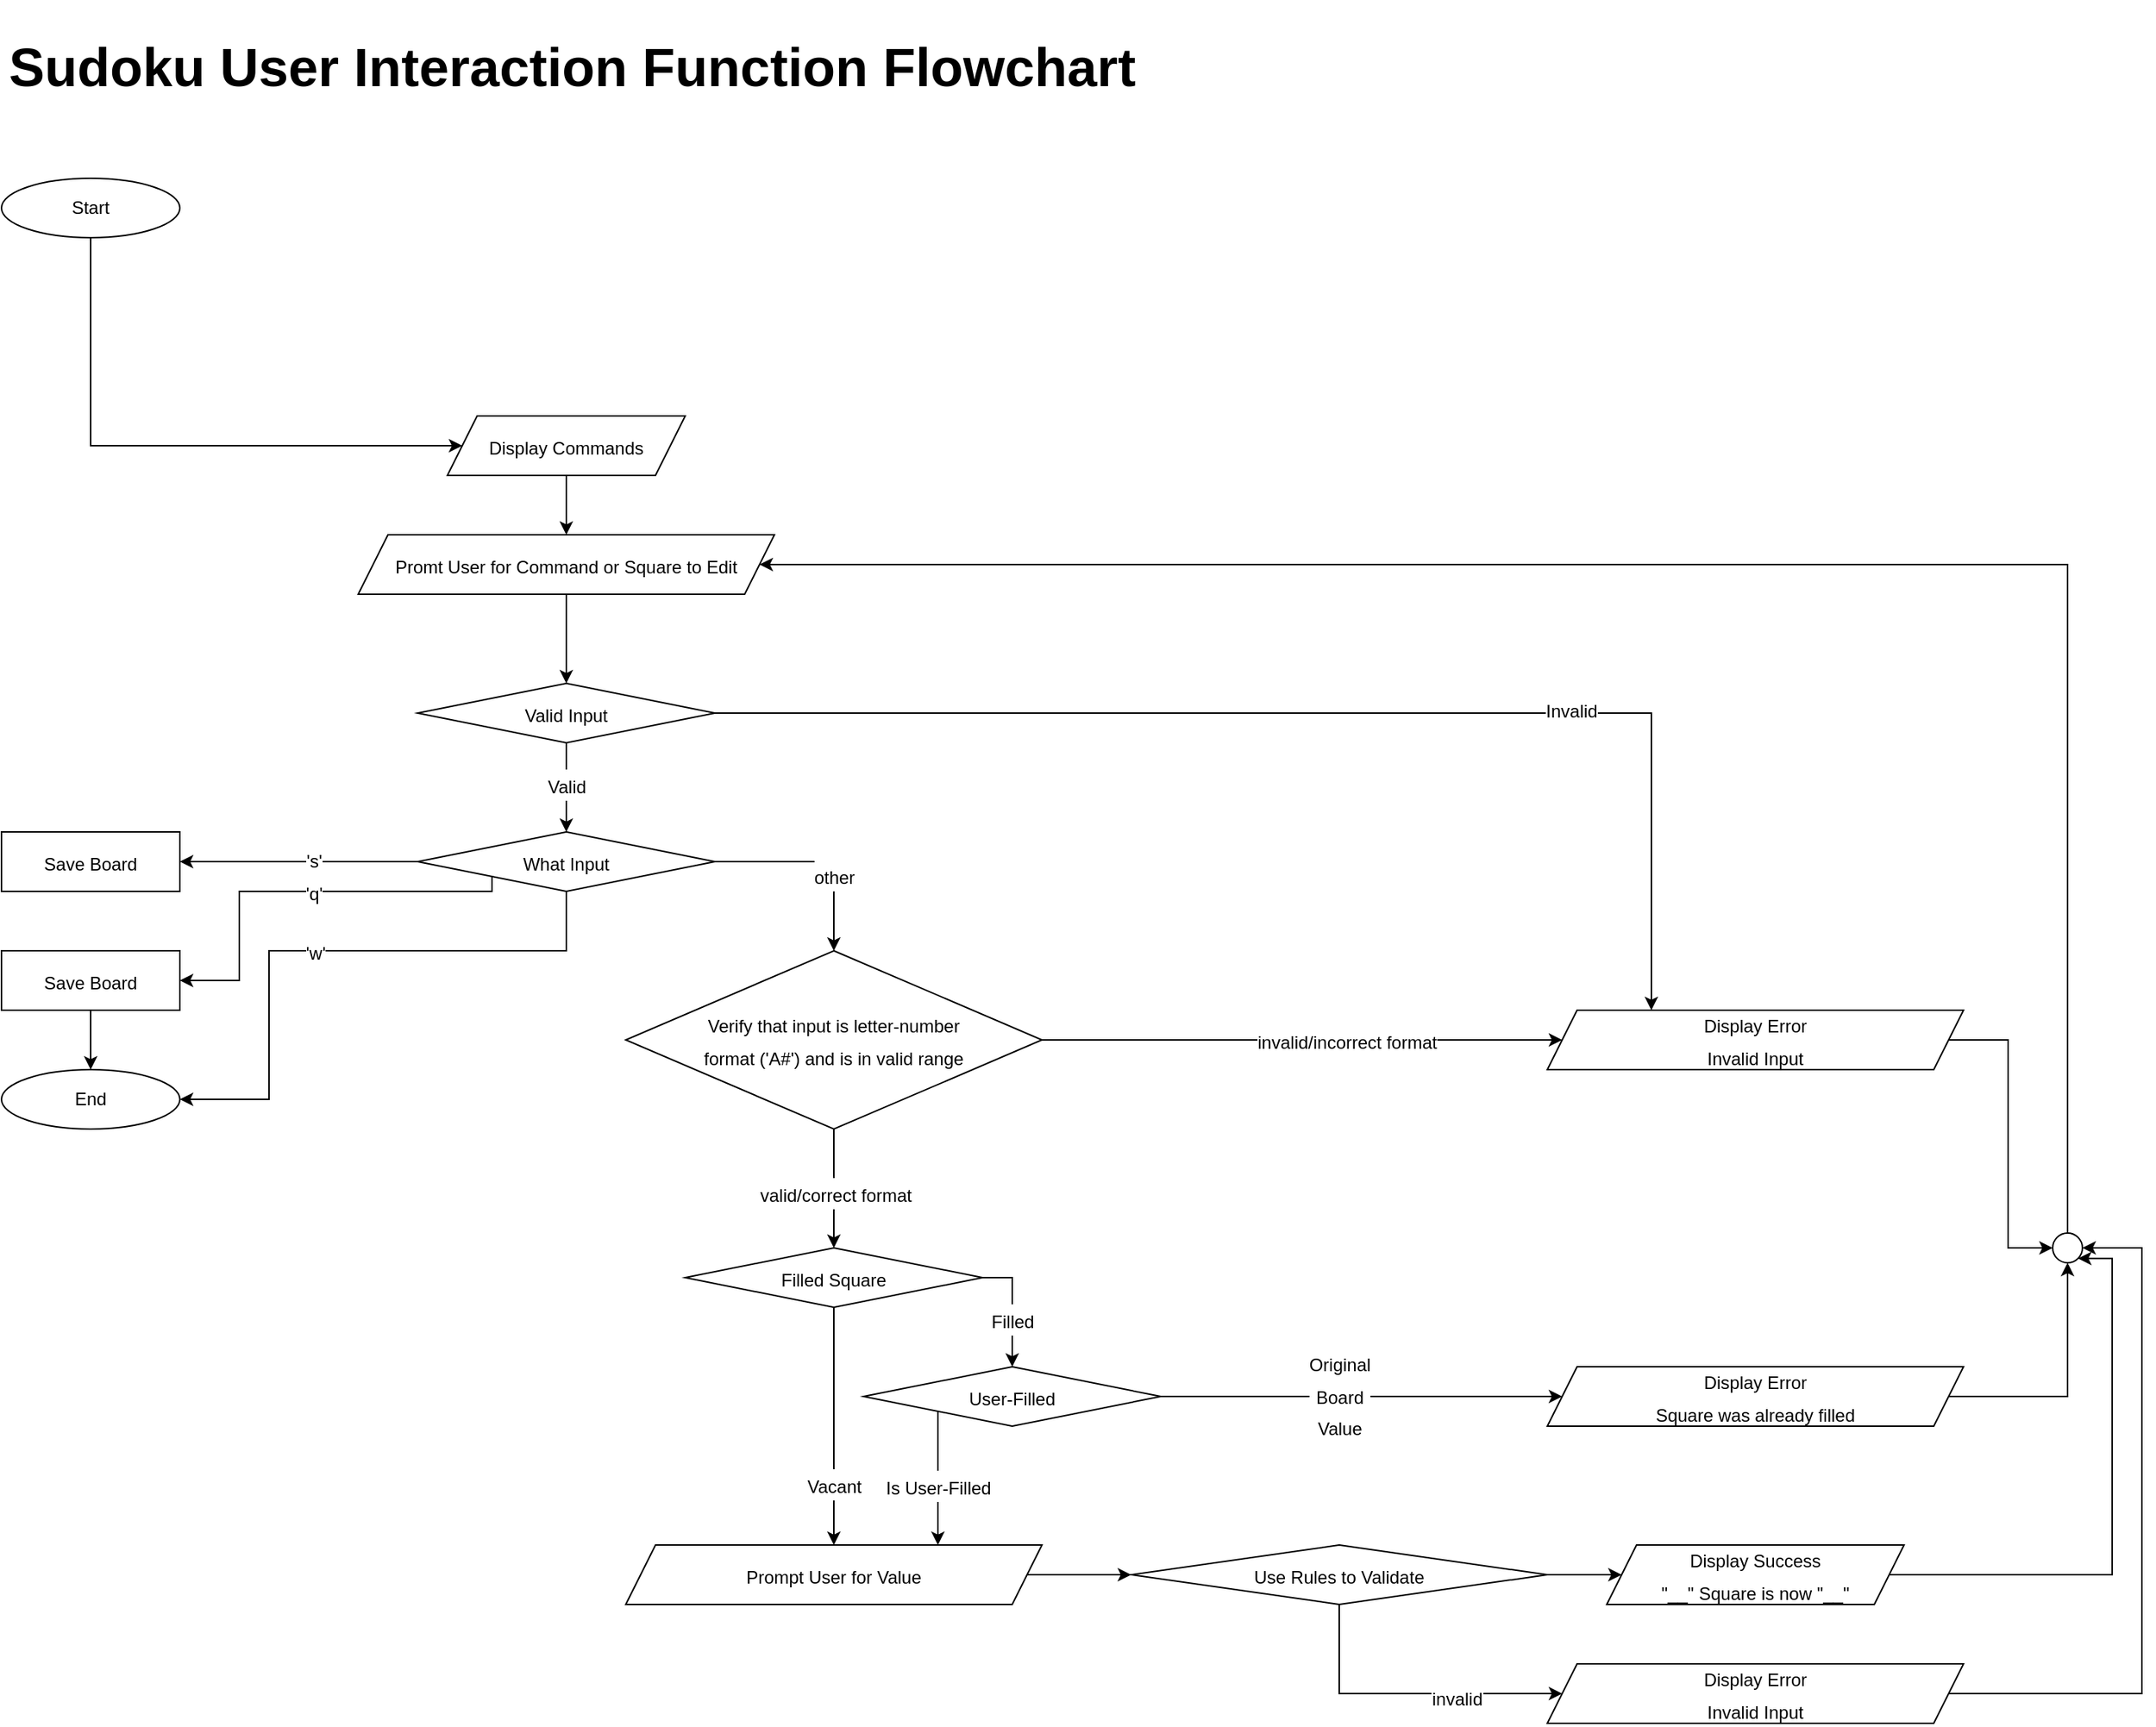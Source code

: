 <mxfile version="14.4.3" type="device" pages="3"><diagram id="C5RBs43oDa-KdzZeNtuy" name="ui function flowchart"><mxGraphModel dx="1144" dy="1212" grid="1" gridSize="10" guides="1" tooltips="1" connect="1" arrows="1" fold="1" page="1" pageScale="1" pageWidth="827" pageHeight="1169" math="0" shadow="0"><root><mxCell id="WIyWlLk6GJQsqaUBKTNV-0"/><mxCell id="WIyWlLk6GJQsqaUBKTNV-1" parent="WIyWlLk6GJQsqaUBKTNV-0"/><mxCell id="0iguLK20S-nBz6UKipYO-88" style="edgeStyle=orthogonalEdgeStyle;rounded=0;orthogonalLoop=1;jettySize=auto;html=1;exitX=0.5;exitY=1;exitDx=0;exitDy=0;entryX=0;entryY=0.5;entryDx=0;entryDy=0;fontSize=18;" parent="WIyWlLk6GJQsqaUBKTNV-1" source="0iguLK20S-nBz6UKipYO-0" target="0iguLK20S-nBz6UKipYO-12" edge="1"><mxGeometry relative="1" as="geometry"><Array as="points"><mxPoint x="100" y="300"/></Array></mxGeometry></mxCell><mxCell id="0iguLK20S-nBz6UKipYO-0" value="Start" style="ellipse;whiteSpace=wrap;html=1;" parent="WIyWlLk6GJQsqaUBKTNV-1" vertex="1"><mxGeometry x="40" y="120" width="120" height="40" as="geometry"/></mxCell><mxCell id="0iguLK20S-nBz6UKipYO-3" value="&lt;h1&gt;Sudoku User Interaction Function Flowchart&lt;/h1&gt;" style="text;html=1;strokeColor=none;fillColor=none;spacing=5;spacingTop=-20;whiteSpace=wrap;overflow=hidden;rounded=0;fontSize=18;align=left;" parent="WIyWlLk6GJQsqaUBKTNV-1" vertex="1"><mxGeometry x="40" y="10" width="780" height="60" as="geometry"/></mxCell><mxCell id="0iguLK20S-nBz6UKipYO-18" style="edgeStyle=orthogonalEdgeStyle;rounded=0;orthogonalLoop=1;jettySize=auto;html=1;exitX=0.5;exitY=1;exitDx=0;exitDy=0;entryX=0.5;entryY=0;entryDx=0;entryDy=0;fontSize=18;" parent="WIyWlLk6GJQsqaUBKTNV-1" source="0iguLK20S-nBz6UKipYO-12" target="0iguLK20S-nBz6UKipYO-17" edge="1"><mxGeometry relative="1" as="geometry"/></mxCell><mxCell id="0iguLK20S-nBz6UKipYO-12" value="&lt;font style=&quot;font-size: 12px&quot;&gt;Display Commands&lt;/font&gt;" style="shape=parallelogram;perimeter=parallelogramPerimeter;whiteSpace=wrap;html=1;fixedSize=1;fontSize=18;align=center;" parent="WIyWlLk6GJQsqaUBKTNV-1" vertex="1"><mxGeometry x="340" y="280" width="160" height="40" as="geometry"/></mxCell><mxCell id="0iguLK20S-nBz6UKipYO-14" value="&lt;span style=&quot;font-size: 12px&quot;&gt;Save Board&lt;/span&gt;" style="rounded=0;whiteSpace=wrap;html=1;fontSize=18;align=center;" parent="WIyWlLk6GJQsqaUBKTNV-1" vertex="1"><mxGeometry x="40" y="560" width="120" height="40" as="geometry"/></mxCell><mxCell id="0iguLK20S-nBz6UKipYO-20" style="edgeStyle=orthogonalEdgeStyle;rounded=0;orthogonalLoop=1;jettySize=auto;html=1;exitX=0.5;exitY=1;exitDx=0;exitDy=0;entryX=0.5;entryY=0;entryDx=0;entryDy=0;fontSize=18;" parent="WIyWlLk6GJQsqaUBKTNV-1" source="0iguLK20S-nBz6UKipYO-17" target="0iguLK20S-nBz6UKipYO-19" edge="1"><mxGeometry relative="1" as="geometry"/></mxCell><mxCell id="0iguLK20S-nBz6UKipYO-17" value="&lt;font style=&quot;font-size: 12px&quot;&gt;Promt User for Command or Square to Edit&lt;/font&gt;" style="shape=parallelogram;perimeter=parallelogramPerimeter;whiteSpace=wrap;html=1;fixedSize=1;fontSize=18;align=center;" parent="WIyWlLk6GJQsqaUBKTNV-1" vertex="1"><mxGeometry x="280" y="360" width="280" height="40" as="geometry"/></mxCell><mxCell id="0iguLK20S-nBz6UKipYO-38" style="edgeStyle=orthogonalEdgeStyle;rounded=0;orthogonalLoop=1;jettySize=auto;html=1;exitX=1;exitY=0.5;exitDx=0;exitDy=0;entryX=0.25;entryY=0;entryDx=0;entryDy=0;fontSize=18;" parent="WIyWlLk6GJQsqaUBKTNV-1" source="0iguLK20S-nBz6UKipYO-19" target="0iguLK20S-nBz6UKipYO-37" edge="1"><mxGeometry relative="1" as="geometry"><Array as="points"><mxPoint x="1150" y="480"/></Array></mxGeometry></mxCell><mxCell id="0iguLK20S-nBz6UKipYO-43" value="&lt;font style=&quot;font-size: 12px&quot;&gt;Invalid&lt;/font&gt;" style="edgeLabel;html=1;align=center;verticalAlign=middle;resizable=0;points=[];fontSize=18;" parent="0iguLK20S-nBz6UKipYO-38" vertex="1" connectable="0"><mxGeometry x="0.387" y="3" relative="1" as="geometry"><mxPoint as="offset"/></mxGeometry></mxCell><mxCell id="0iguLK20S-nBz6UKipYO-62" style="edgeStyle=orthogonalEdgeStyle;rounded=0;orthogonalLoop=1;jettySize=auto;html=1;exitX=0.5;exitY=1;exitDx=0;exitDy=0;entryX=0.5;entryY=0;entryDx=0;entryDy=0;fontSize=18;" parent="WIyWlLk6GJQsqaUBKTNV-1" source="0iguLK20S-nBz6UKipYO-19" target="0iguLK20S-nBz6UKipYO-61" edge="1"><mxGeometry relative="1" as="geometry"/></mxCell><mxCell id="0iguLK20S-nBz6UKipYO-63" value="&lt;font style=&quot;font-size: 12px&quot;&gt;Valid&lt;/font&gt;" style="edgeLabel;html=1;align=center;verticalAlign=middle;resizable=0;points=[];fontSize=18;" parent="0iguLK20S-nBz6UKipYO-62" vertex="1" connectable="0"><mxGeometry x="-0.063" relative="1" as="geometry"><mxPoint as="offset"/></mxGeometry></mxCell><mxCell id="0iguLK20S-nBz6UKipYO-19" value="&lt;font style=&quot;font-size: 12px&quot;&gt;Valid Input&lt;/font&gt;" style="rhombus;whiteSpace=wrap;html=1;fontSize=18;align=center;" parent="WIyWlLk6GJQsqaUBKTNV-1" vertex="1"><mxGeometry x="320" y="460" width="200" height="40" as="geometry"/></mxCell><mxCell id="0iguLK20S-nBz6UKipYO-26" style="edgeStyle=orthogonalEdgeStyle;rounded=0;orthogonalLoop=1;jettySize=auto;html=1;exitX=1;exitY=0.5;exitDx=0;exitDy=0;entryX=0.5;entryY=0;entryDx=0;entryDy=0;fontSize=18;" parent="WIyWlLk6GJQsqaUBKTNV-1" source="0iguLK20S-nBz6UKipYO-22" target="0iguLK20S-nBz6UKipYO-24" edge="1"><mxGeometry relative="1" as="geometry"/></mxCell><mxCell id="0iguLK20S-nBz6UKipYO-33" value="&lt;font style=&quot;font-size: 12px&quot;&gt;Filled&lt;/font&gt;" style="edgeLabel;html=1;align=center;verticalAlign=middle;resizable=0;points=[];fontSize=18;" parent="0iguLK20S-nBz6UKipYO-26" vertex="1" connectable="0"><mxGeometry x="0.2" relative="1" as="geometry"><mxPoint as="offset"/></mxGeometry></mxCell><mxCell id="0iguLK20S-nBz6UKipYO-28" style="edgeStyle=orthogonalEdgeStyle;rounded=0;orthogonalLoop=1;jettySize=auto;html=1;exitX=0.5;exitY=1;exitDx=0;exitDy=0;entryX=0.5;entryY=0;entryDx=0;entryDy=0;fontSize=18;" parent="WIyWlLk6GJQsqaUBKTNV-1" source="0iguLK20S-nBz6UKipYO-22" target="0iguLK20S-nBz6UKipYO-27" edge="1"><mxGeometry relative="1" as="geometry"/></mxCell><mxCell id="0iguLK20S-nBz6UKipYO-30" value="&lt;font style=&quot;font-size: 12px&quot;&gt;Vacant&lt;/font&gt;" style="edgeLabel;html=1;align=center;verticalAlign=middle;resizable=0;points=[];fontSize=18;" parent="0iguLK20S-nBz6UKipYO-28" vertex="1" connectable="0"><mxGeometry x="0.533" y="1" relative="1" as="geometry"><mxPoint x="-1" y="-3.33" as="offset"/></mxGeometry></mxCell><mxCell id="0iguLK20S-nBz6UKipYO-22" value="&lt;font style=&quot;font-size: 12px&quot;&gt;Filled Square&lt;br&gt;&lt;/font&gt;" style="rhombus;whiteSpace=wrap;html=1;fontSize=18;align=center;" parent="WIyWlLk6GJQsqaUBKTNV-1" vertex="1"><mxGeometry x="500" y="840" width="200" height="40" as="geometry"/></mxCell><mxCell id="0iguLK20S-nBz6UKipYO-31" style="edgeStyle=orthogonalEdgeStyle;rounded=0;orthogonalLoop=1;jettySize=auto;html=1;exitX=0;exitY=1;exitDx=0;exitDy=0;entryX=0.75;entryY=0;entryDx=0;entryDy=0;fontSize=18;" parent="WIyWlLk6GJQsqaUBKTNV-1" source="0iguLK20S-nBz6UKipYO-24" target="0iguLK20S-nBz6UKipYO-27" edge="1"><mxGeometry relative="1" as="geometry"/></mxCell><mxCell id="0iguLK20S-nBz6UKipYO-32" value="&lt;font style=&quot;font-size: 12px&quot;&gt;Is User-Filled&lt;/font&gt;" style="edgeLabel;html=1;align=center;verticalAlign=middle;resizable=0;points=[];fontSize=18;" parent="0iguLK20S-nBz6UKipYO-31" vertex="1" connectable="0"><mxGeometry x="0.08" relative="1" as="geometry"><mxPoint y="1.43" as="offset"/></mxGeometry></mxCell><mxCell id="0iguLK20S-nBz6UKipYO-35" style="edgeStyle=orthogonalEdgeStyle;rounded=0;orthogonalLoop=1;jettySize=auto;html=1;exitX=1;exitY=0.5;exitDx=0;exitDy=0;entryX=0;entryY=0.5;entryDx=0;entryDy=0;fontSize=18;" parent="WIyWlLk6GJQsqaUBKTNV-1" source="0iguLK20S-nBz6UKipYO-24" target="0iguLK20S-nBz6UKipYO-34" edge="1"><mxGeometry relative="1" as="geometry"/></mxCell><mxCell id="0iguLK20S-nBz6UKipYO-36" value="&lt;font style=&quot;font-size: 12px&quot;&gt;Original&lt;br&gt;Board&lt;br&gt;Value&lt;/font&gt;" style="edgeLabel;html=1;align=center;verticalAlign=middle;resizable=0;points=[];fontSize=18;" parent="0iguLK20S-nBz6UKipYO-35" vertex="1" connectable="0"><mxGeometry x="-0.111" y="1" relative="1" as="geometry"><mxPoint as="offset"/></mxGeometry></mxCell><mxCell id="0iguLK20S-nBz6UKipYO-24" value="&lt;font style=&quot;font-size: 12px&quot;&gt;User-Filled&lt;br&gt;&lt;/font&gt;" style="rhombus;whiteSpace=wrap;html=1;fontSize=18;align=center;" parent="WIyWlLk6GJQsqaUBKTNV-1" vertex="1"><mxGeometry x="620" y="920" width="200" height="40" as="geometry"/></mxCell><mxCell id="0iguLK20S-nBz6UKipYO-47" style="edgeStyle=orthogonalEdgeStyle;rounded=0;orthogonalLoop=1;jettySize=auto;html=1;exitX=1;exitY=0.5;exitDx=0;exitDy=0;entryX=0;entryY=0.5;entryDx=0;entryDy=0;fontSize=18;" parent="WIyWlLk6GJQsqaUBKTNV-1" source="0iguLK20S-nBz6UKipYO-27" target="0iguLK20S-nBz6UKipYO-45" edge="1"><mxGeometry relative="1" as="geometry"/></mxCell><mxCell id="0iguLK20S-nBz6UKipYO-27" value="&lt;font style=&quot;font-size: 12px&quot;&gt;Prompt User for Value&lt;/font&gt;" style="shape=parallelogram;perimeter=parallelogramPerimeter;whiteSpace=wrap;html=1;fixedSize=1;fontSize=18;align=center;" parent="WIyWlLk6GJQsqaUBKTNV-1" vertex="1"><mxGeometry x="460" y="1040" width="280" height="40" as="geometry"/></mxCell><mxCell id="0iguLK20S-nBz6UKipYO-42" style="edgeStyle=orthogonalEdgeStyle;rounded=0;orthogonalLoop=1;jettySize=auto;html=1;exitX=1;exitY=0.5;exitDx=0;exitDy=0;entryX=0.5;entryY=1;entryDx=0;entryDy=0;fontSize=18;" parent="WIyWlLk6GJQsqaUBKTNV-1" source="0iguLK20S-nBz6UKipYO-34" target="0iguLK20S-nBz6UKipYO-39" edge="1"><mxGeometry relative="1" as="geometry"/></mxCell><mxCell id="0iguLK20S-nBz6UKipYO-34" value="&lt;span style=&quot;font-size: 12px&quot;&gt;Display Error&lt;br&gt;Square was already filled&lt;br&gt;&lt;/span&gt;" style="shape=parallelogram;perimeter=parallelogramPerimeter;whiteSpace=wrap;html=1;fixedSize=1;fontSize=18;align=center;" parent="WIyWlLk6GJQsqaUBKTNV-1" vertex="1"><mxGeometry x="1080" y="920" width="280" height="40" as="geometry"/></mxCell><mxCell id="0iguLK20S-nBz6UKipYO-40" style="edgeStyle=orthogonalEdgeStyle;rounded=0;orthogonalLoop=1;jettySize=auto;html=1;exitX=1;exitY=0.5;exitDx=0;exitDy=0;entryX=0;entryY=0.5;entryDx=0;entryDy=0;fontSize=18;" parent="WIyWlLk6GJQsqaUBKTNV-1" source="0iguLK20S-nBz6UKipYO-37" target="0iguLK20S-nBz6UKipYO-39" edge="1"><mxGeometry relative="1" as="geometry"/></mxCell><mxCell id="0iguLK20S-nBz6UKipYO-37" value="&lt;font style=&quot;font-size: 12px&quot;&gt;Display Error&lt;br&gt;Invalid Input&lt;br&gt;&lt;/font&gt;" style="shape=parallelogram;perimeter=parallelogramPerimeter;whiteSpace=wrap;html=1;fixedSize=1;fontSize=18;align=center;" parent="WIyWlLk6GJQsqaUBKTNV-1" vertex="1"><mxGeometry x="1080" y="680" width="280" height="40" as="geometry"/></mxCell><mxCell id="0iguLK20S-nBz6UKipYO-56" style="edgeStyle=orthogonalEdgeStyle;rounded=0;orthogonalLoop=1;jettySize=auto;html=1;exitX=0.5;exitY=0;exitDx=0;exitDy=0;entryX=1;entryY=0.5;entryDx=0;entryDy=0;fontSize=18;" parent="WIyWlLk6GJQsqaUBKTNV-1" source="0iguLK20S-nBz6UKipYO-39" target="0iguLK20S-nBz6UKipYO-17" edge="1"><mxGeometry relative="1" as="geometry"><Array as="points"><mxPoint x="1430" y="380"/></Array></mxGeometry></mxCell><mxCell id="0iguLK20S-nBz6UKipYO-39" value="" style="ellipse;whiteSpace=wrap;html=1;aspect=fixed;fontSize=18;align=left;" parent="WIyWlLk6GJQsqaUBKTNV-1" vertex="1"><mxGeometry x="1420" y="830" width="20" height="20" as="geometry"/></mxCell><mxCell id="0iguLK20S-nBz6UKipYO-55" style="edgeStyle=orthogonalEdgeStyle;rounded=0;orthogonalLoop=1;jettySize=auto;html=1;exitX=1;exitY=0.5;exitDx=0;exitDy=0;entryX=1;entryY=0.5;entryDx=0;entryDy=0;fontSize=18;" parent="WIyWlLk6GJQsqaUBKTNV-1" source="0iguLK20S-nBz6UKipYO-44" target="0iguLK20S-nBz6UKipYO-39" edge="1"><mxGeometry relative="1" as="geometry"><Array as="points"><mxPoint x="1480" y="1140"/><mxPoint x="1480" y="840"/></Array></mxGeometry></mxCell><mxCell id="0iguLK20S-nBz6UKipYO-44" value="&lt;font style=&quot;font-size: 12px&quot;&gt;Display Error&lt;br&gt;Invalid Input&lt;br&gt;&lt;/font&gt;" style="shape=parallelogram;perimeter=parallelogramPerimeter;whiteSpace=wrap;html=1;fixedSize=1;fontSize=18;align=center;" parent="WIyWlLk6GJQsqaUBKTNV-1" vertex="1"><mxGeometry x="1080" y="1120" width="280" height="40" as="geometry"/></mxCell><mxCell id="0iguLK20S-nBz6UKipYO-86" style="edgeStyle=orthogonalEdgeStyle;rounded=0;orthogonalLoop=1;jettySize=auto;html=1;exitX=0.5;exitY=1;exitDx=0;exitDy=0;entryX=0;entryY=0.5;entryDx=0;entryDy=0;fontSize=18;" parent="WIyWlLk6GJQsqaUBKTNV-1" source="0iguLK20S-nBz6UKipYO-45" target="0iguLK20S-nBz6UKipYO-44" edge="1"><mxGeometry relative="1" as="geometry"><Array as="points"><mxPoint x="940" y="1140"/></Array></mxGeometry></mxCell><mxCell id="0iguLK20S-nBz6UKipYO-87" value="&lt;font style=&quot;font-size: 12px&quot;&gt;invalid&lt;/font&gt;" style="edgeLabel;html=1;align=center;verticalAlign=middle;resizable=0;points=[];fontSize=18;" parent="0iguLK20S-nBz6UKipYO-86" vertex="1" connectable="0"><mxGeometry x="0.321" y="-2" relative="1" as="geometry"><mxPoint as="offset"/></mxGeometry></mxCell><mxCell id="0OWscNIedJ0CfqONpd1Q-0" style="edgeStyle=orthogonalEdgeStyle;rounded=0;orthogonalLoop=1;jettySize=auto;html=1;exitX=1;exitY=0.5;exitDx=0;exitDy=0;entryX=0;entryY=0.5;entryDx=0;entryDy=0;fontSize=18;" parent="WIyWlLk6GJQsqaUBKTNV-1" source="0iguLK20S-nBz6UKipYO-45" target="0iguLK20S-nBz6UKipYO-57" edge="1"><mxGeometry relative="1" as="geometry"/></mxCell><mxCell id="0iguLK20S-nBz6UKipYO-45" value="&lt;font style=&quot;font-size: 12px&quot;&gt;Use Rules to Validate&lt;br&gt;&lt;/font&gt;" style="rhombus;whiteSpace=wrap;html=1;fontSize=18;align=center;" parent="WIyWlLk6GJQsqaUBKTNV-1" vertex="1"><mxGeometry x="800" y="1040" width="280" height="40" as="geometry"/></mxCell><mxCell id="0iguLK20S-nBz6UKipYO-59" style="edgeStyle=orthogonalEdgeStyle;rounded=0;orthogonalLoop=1;jettySize=auto;html=1;exitX=1;exitY=0.5;exitDx=0;exitDy=0;entryX=1;entryY=1;entryDx=0;entryDy=0;fontSize=18;" parent="WIyWlLk6GJQsqaUBKTNV-1" source="0iguLK20S-nBz6UKipYO-57" target="0iguLK20S-nBz6UKipYO-39" edge="1"><mxGeometry relative="1" as="geometry"><Array as="points"><mxPoint x="1460" y="1060"/><mxPoint x="1460" y="847"/></Array></mxGeometry></mxCell><mxCell id="0iguLK20S-nBz6UKipYO-57" value="&lt;span style=&quot;font-size: 12px&quot;&gt;Display Success&lt;br&gt;&quot;__&quot; Square is now &quot;__&quot;&lt;br&gt;&lt;/span&gt;" style="shape=parallelogram;perimeter=parallelogramPerimeter;whiteSpace=wrap;html=1;fixedSize=1;fontSize=18;align=center;" parent="WIyWlLk6GJQsqaUBKTNV-1" vertex="1"><mxGeometry x="1120" y="1040" width="200" height="40" as="geometry"/></mxCell><mxCell id="0iguLK20S-nBz6UKipYO-64" style="edgeStyle=orthogonalEdgeStyle;rounded=0;orthogonalLoop=1;jettySize=auto;html=1;exitX=0;exitY=0.5;exitDx=0;exitDy=0;entryX=1;entryY=0.5;entryDx=0;entryDy=0;fontSize=18;" parent="WIyWlLk6GJQsqaUBKTNV-1" source="0iguLK20S-nBz6UKipYO-61" target="0iguLK20S-nBz6UKipYO-14" edge="1"><mxGeometry relative="1" as="geometry"/></mxCell><mxCell id="0iguLK20S-nBz6UKipYO-65" value="&lt;font style=&quot;font-size: 12px&quot;&gt;'s'&lt;/font&gt;" style="edgeLabel;html=1;align=center;verticalAlign=middle;resizable=0;points=[];fontSize=18;" parent="0iguLK20S-nBz6UKipYO-64" vertex="1" connectable="0"><mxGeometry x="-0.125" y="-2" relative="1" as="geometry"><mxPoint as="offset"/></mxGeometry></mxCell><mxCell id="0iguLK20S-nBz6UKipYO-68" style="edgeStyle=orthogonalEdgeStyle;rounded=0;orthogonalLoop=1;jettySize=auto;html=1;exitX=0;exitY=1;exitDx=0;exitDy=0;entryX=1;entryY=0.5;entryDx=0;entryDy=0;fontSize=18;" parent="WIyWlLk6GJQsqaUBKTNV-1" source="0iguLK20S-nBz6UKipYO-61" target="0iguLK20S-nBz6UKipYO-67" edge="1"><mxGeometry relative="1" as="geometry"><Array as="points"><mxPoint x="370" y="600"/><mxPoint x="200" y="600"/><mxPoint x="200" y="660"/></Array></mxGeometry></mxCell><mxCell id="0iguLK20S-nBz6UKipYO-69" value="&lt;font style=&quot;font-size: 12px&quot;&gt;'q'&lt;/font&gt;" style="edgeLabel;html=1;align=center;verticalAlign=middle;resizable=0;points=[];fontSize=18;" parent="0iguLK20S-nBz6UKipYO-68" vertex="1" connectable="0"><mxGeometry x="-0.345" y="-2" relative="1" as="geometry"><mxPoint x="-38.35" y="1.94" as="offset"/></mxGeometry></mxCell><mxCell id="0iguLK20S-nBz6UKipYO-73" style="edgeStyle=orthogonalEdgeStyle;rounded=0;orthogonalLoop=1;jettySize=auto;html=1;exitX=0.5;exitY=1;exitDx=0;exitDy=0;entryX=1;entryY=0.5;entryDx=0;entryDy=0;fontSize=18;" parent="WIyWlLk6GJQsqaUBKTNV-1" source="0iguLK20S-nBz6UKipYO-61" target="0iguLK20S-nBz6UKipYO-71" edge="1"><mxGeometry relative="1" as="geometry"><Array as="points"><mxPoint x="420" y="640"/><mxPoint x="220" y="640"/><mxPoint x="220" y="740"/></Array></mxGeometry></mxCell><mxCell id="0iguLK20S-nBz6UKipYO-74" value="&lt;font style=&quot;font-size: 12px&quot;&gt;'w'&lt;/font&gt;" style="edgeLabel;html=1;align=center;verticalAlign=middle;resizable=0;points=[];fontSize=18;" parent="0iguLK20S-nBz6UKipYO-73" vertex="1" connectable="0"><mxGeometry x="0.046" relative="1" as="geometry"><mxPoint as="offset"/></mxGeometry></mxCell><mxCell id="0iguLK20S-nBz6UKipYO-80" style="edgeStyle=orthogonalEdgeStyle;rounded=0;orthogonalLoop=1;jettySize=auto;html=1;exitX=1;exitY=0.5;exitDx=0;exitDy=0;entryX=0.5;entryY=0;entryDx=0;entryDy=0;fontSize=18;" parent="WIyWlLk6GJQsqaUBKTNV-1" source="0iguLK20S-nBz6UKipYO-61" target="0iguLK20S-nBz6UKipYO-79" edge="1"><mxGeometry relative="1" as="geometry"/></mxCell><mxCell id="0iguLK20S-nBz6UKipYO-81" value="&lt;font style=&quot;font-size: 12px&quot;&gt;other&lt;/font&gt;" style="edgeLabel;html=1;align=center;verticalAlign=middle;resizable=0;points=[];fontSize=18;" parent="0iguLK20S-nBz6UKipYO-80" vertex="1" connectable="0"><mxGeometry x="0.272" relative="1" as="geometry"><mxPoint as="offset"/></mxGeometry></mxCell><mxCell id="0iguLK20S-nBz6UKipYO-61" value="&lt;font style=&quot;font-size: 12px&quot;&gt;What Input&lt;/font&gt;" style="rhombus;whiteSpace=wrap;html=1;fontSize=18;align=center;" parent="WIyWlLk6GJQsqaUBKTNV-1" vertex="1"><mxGeometry x="320" y="560" width="200" height="40" as="geometry"/></mxCell><mxCell id="0iguLK20S-nBz6UKipYO-72" style="edgeStyle=orthogonalEdgeStyle;rounded=0;orthogonalLoop=1;jettySize=auto;html=1;exitX=0.5;exitY=1;exitDx=0;exitDy=0;entryX=0.5;entryY=0;entryDx=0;entryDy=0;fontSize=18;" parent="WIyWlLk6GJQsqaUBKTNV-1" source="0iguLK20S-nBz6UKipYO-67" target="0iguLK20S-nBz6UKipYO-71" edge="1"><mxGeometry relative="1" as="geometry"/></mxCell><mxCell id="0iguLK20S-nBz6UKipYO-67" value="&lt;span style=&quot;font-size: 12px&quot;&gt;Save Board&lt;/span&gt;" style="rounded=0;whiteSpace=wrap;html=1;fontSize=18;align=center;" parent="WIyWlLk6GJQsqaUBKTNV-1" vertex="1"><mxGeometry x="40" y="640" width="120" height="40" as="geometry"/></mxCell><mxCell id="0iguLK20S-nBz6UKipYO-71" value="End" style="ellipse;whiteSpace=wrap;html=1;" parent="WIyWlLk6GJQsqaUBKTNV-1" vertex="1"><mxGeometry x="40" y="720" width="120" height="40" as="geometry"/></mxCell><mxCell id="0iguLK20S-nBz6UKipYO-82" style="edgeStyle=orthogonalEdgeStyle;rounded=0;orthogonalLoop=1;jettySize=auto;html=1;exitX=0.5;exitY=1;exitDx=0;exitDy=0;entryX=0.5;entryY=0;entryDx=0;entryDy=0;fontSize=18;" parent="WIyWlLk6GJQsqaUBKTNV-1" source="0iguLK20S-nBz6UKipYO-79" target="0iguLK20S-nBz6UKipYO-22" edge="1"><mxGeometry relative="1" as="geometry"/></mxCell><mxCell id="0iguLK20S-nBz6UKipYO-83" value="&lt;font style=&quot;font-size: 12px&quot;&gt;valid/correct format&lt;/font&gt;" style="edgeLabel;html=1;align=center;verticalAlign=middle;resizable=0;points=[];fontSize=18;" parent="0iguLK20S-nBz6UKipYO-82" vertex="1" connectable="0"><mxGeometry x="0.066" y="1" relative="1" as="geometry"><mxPoint as="offset"/></mxGeometry></mxCell><mxCell id="0iguLK20S-nBz6UKipYO-84" style="edgeStyle=orthogonalEdgeStyle;rounded=0;orthogonalLoop=1;jettySize=auto;html=1;exitX=1;exitY=0.5;exitDx=0;exitDy=0;entryX=0;entryY=0.5;entryDx=0;entryDy=0;fontSize=18;" parent="WIyWlLk6GJQsqaUBKTNV-1" source="0iguLK20S-nBz6UKipYO-79" target="0iguLK20S-nBz6UKipYO-37" edge="1"><mxGeometry relative="1" as="geometry"><Array as="points"><mxPoint x="890" y="700"/><mxPoint x="890" y="700"/></Array></mxGeometry></mxCell><mxCell id="0iguLK20S-nBz6UKipYO-85" value="&lt;font style=&quot;font-size: 12px&quot;&gt;invalid/incorrect format&lt;/font&gt;" style="edgeLabel;html=1;align=center;verticalAlign=middle;resizable=0;points=[];fontSize=18;" parent="0iguLK20S-nBz6UKipYO-84" vertex="1" connectable="0"><mxGeometry x="0.168" relative="1" as="geometry"><mxPoint as="offset"/></mxGeometry></mxCell><mxCell id="0iguLK20S-nBz6UKipYO-79" value="&lt;font style=&quot;font-size: 12px&quot;&gt;Verify that input is letter-number &lt;br&gt;format ('A#') and is in valid range&lt;/font&gt;" style="rhombus;whiteSpace=wrap;html=1;fontSize=18;align=center;" parent="WIyWlLk6GJQsqaUBKTNV-1" vertex="1"><mxGeometry x="460" y="640" width="280" height="120" as="geometry"/></mxCell></root></mxGraphModel></diagram><diagram id="F7fAk6GAeZqRUidZcwgO" name="program structure chart"><mxGraphModel dx="817" dy="866" grid="1" gridSize="10" guides="1" tooltips="1" connect="1" arrows="1" fold="1" page="1" pageScale="1" pageWidth="850" pageHeight="1100" math="0" shadow="0"><root><mxCell id="LVsIz1hLJ5YiWbH9fUdg-0"/><mxCell id="LVsIz1hLJ5YiWbH9fUdg-1" parent="LVsIz1hLJ5YiWbH9fUdg-0"/><mxCell id="LVsIz1hLJ5YiWbH9fUdg-2" value="&lt;h1&gt;Sudoku Program Structure Chart&lt;/h1&gt;&lt;div&gt;&lt;font size=&quot;3&quot;&gt;Elijah Harrison&lt;/font&gt;&lt;/div&gt;" style="text;html=1;strokeColor=none;fillColor=none;spacing=5;spacingTop=-20;whiteSpace=wrap;overflow=hidden;rounded=0;fontSize=18;align=left;" parent="LVsIz1hLJ5YiWbH9fUdg-1" vertex="1"><mxGeometry x="10" y="10" width="590" height="100" as="geometry"/></mxCell><mxCell id="LVsIz1hLJ5YiWbH9fUdg-23" style="edgeStyle=orthogonalEdgeStyle;rounded=0;orthogonalLoop=1;jettySize=auto;html=1;exitX=0.5;exitY=1;exitDx=0;exitDy=0;entryX=0.5;entryY=0;entryDx=0;entryDy=0;fontSize=18;" parent="LVsIz1hLJ5YiWbH9fUdg-1" source="LVsIz1hLJ5YiWbH9fUdg-3" target="LVsIz1hLJ5YiWbH9fUdg-6" edge="1"><mxGeometry relative="1" as="geometry"/></mxCell><mxCell id="LVsIz1hLJ5YiWbH9fUdg-25" style="edgeStyle=orthogonalEdgeStyle;rounded=0;orthogonalLoop=1;jettySize=auto;html=1;exitX=0.75;exitY=1;exitDx=0;exitDy=0;entryX=0.5;entryY=0;entryDx=0;entryDy=0;fontSize=18;" parent="LVsIz1hLJ5YiWbH9fUdg-1" source="LVsIz1hLJ5YiWbH9fUdg-3" target="LVsIz1hLJ5YiWbH9fUdg-21" edge="1"><mxGeometry relative="1" as="geometry"><Array as="points"><mxPoint x="250" y="170"/><mxPoint x="360" y="170"/></Array></mxGeometry></mxCell><mxCell id="LVsIz1hLJ5YiWbH9fUdg-26" value="&lt;font style=&quot;font-size: 12px&quot;&gt;filename/board&lt;/font&gt;" style="edgeLabel;html=1;align=center;verticalAlign=middle;resizable=0;points=[];fontSize=18;" parent="LVsIz1hLJ5YiWbH9fUdg-25" vertex="1" connectable="0"><mxGeometry x="0.773" relative="1" as="geometry"><mxPoint y="-18" as="offset"/></mxGeometry></mxCell><mxCell id="LVsIz1hLJ5YiWbH9fUdg-27" style="edgeStyle=orthogonalEdgeStyle;rounded=0;orthogonalLoop=1;jettySize=auto;html=1;exitX=0.25;exitY=1;exitDx=0;exitDy=0;entryX=0.5;entryY=0;entryDx=0;entryDy=0;fontSize=18;" parent="LVsIz1hLJ5YiWbH9fUdg-1" source="LVsIz1hLJ5YiWbH9fUdg-3" target="LVsIz1hLJ5YiWbH9fUdg-4" edge="1"><mxGeometry relative="1" as="geometry"><Array as="points"><mxPoint x="190" y="170"/><mxPoint x="80" y="170"/></Array></mxGeometry></mxCell><mxCell id="LVsIz1hLJ5YiWbH9fUdg-3" value="Main" style="rounded=0;whiteSpace=wrap;html=1;fontSize=18;align=center;" parent="LVsIz1hLJ5YiWbH9fUdg-1" vertex="1"><mxGeometry x="160" y="120" width="120" height="40" as="geometry"/></mxCell><mxCell id="LVsIz1hLJ5YiWbH9fUdg-17" style="edgeStyle=orthogonalEdgeStyle;rounded=0;orthogonalLoop=1;jettySize=auto;html=1;exitX=0.5;exitY=0;exitDx=0;exitDy=0;entryX=0.25;entryY=1;entryDx=0;entryDy=0;fontSize=18;" parent="LVsIz1hLJ5YiWbH9fUdg-1" source="LVsIz1hLJ5YiWbH9fUdg-4" target="LVsIz1hLJ5YiWbH9fUdg-3" edge="1"><mxGeometry relative="1" as="geometry"><Array as="points"><mxPoint x="80" y="170"/><mxPoint x="190" y="170"/></Array></mxGeometry></mxCell><mxCell id="LVsIz1hLJ5YiWbH9fUdg-19" value="&lt;font style=&quot;font-size: 12px&quot;&gt;filename/board&lt;/font&gt;" style="edgeLabel;html=1;align=center;verticalAlign=middle;resizable=0;points=[];fontSize=18;" parent="LVsIz1hLJ5YiWbH9fUdg-17" vertex="1" connectable="0"><mxGeometry x="-0.813" y="-1" relative="1" as="geometry"><mxPoint x="-1" y="-22" as="offset"/></mxGeometry></mxCell><mxCell id="LVsIz1hLJ5YiWbH9fUdg-4" value="Load Board" style="rounded=0;whiteSpace=wrap;html=1;fontSize=18;align=center;" parent="LVsIz1hLJ5YiWbH9fUdg-1" vertex="1"><mxGeometry x="20" y="240" width="120" height="40" as="geometry"/></mxCell><mxCell id="LVsIz1hLJ5YiWbH9fUdg-22" style="edgeStyle=orthogonalEdgeStyle;rounded=0;orthogonalLoop=1;jettySize=auto;html=1;exitX=0.5;exitY=0;exitDx=0;exitDy=0;entryX=0.5;entryY=1;entryDx=0;entryDy=0;fontSize=18;" parent="LVsIz1hLJ5YiWbH9fUdg-1" source="LVsIz1hLJ5YiWbH9fUdg-6" target="LVsIz1hLJ5YiWbH9fUdg-3" edge="1"><mxGeometry relative="1" as="geometry"/></mxCell><mxCell id="LVsIz1hLJ5YiWbH9fUdg-24" value="&lt;font style=&quot;font-size: 12px&quot;&gt;boards&lt;/font&gt;" style="edgeLabel;html=1;align=center;verticalAlign=middle;resizable=0;points=[];fontSize=18;" parent="LVsIz1hLJ5YiWbH9fUdg-22" vertex="1" connectable="0"><mxGeometry x="-0.05" relative="1" as="geometry"><mxPoint y="-2" as="offset"/></mxGeometry></mxCell><mxCell id="LVsIz1hLJ5YiWbH9fUdg-28" style="edgeStyle=orthogonalEdgeStyle;rounded=0;orthogonalLoop=1;jettySize=auto;html=1;exitX=0.25;exitY=1;exitDx=0;exitDy=0;entryX=0.5;entryY=0;entryDx=0;entryDy=0;fontSize=18;endArrow=none;endFill=0;" parent="LVsIz1hLJ5YiWbH9fUdg-1" source="LVsIz1hLJ5YiWbH9fUdg-6" target="LVsIz1hLJ5YiWbH9fUdg-8" edge="1"><mxGeometry relative="1" as="geometry"><Array as="points"><mxPoint x="190" y="300"/><mxPoint x="140" y="300"/></Array></mxGeometry></mxCell><mxCell id="LVsIz1hLJ5YiWbH9fUdg-46" style="edgeStyle=orthogonalEdgeStyle;rounded=0;orthogonalLoop=1;jettySize=auto;html=1;exitX=0.75;exitY=1;exitDx=0;exitDy=0;entryX=0.5;entryY=0;entryDx=0;entryDy=0;endArrow=block;endFill=1;fontSize=18;" parent="LVsIz1hLJ5YiWbH9fUdg-1" source="LVsIz1hLJ5YiWbH9fUdg-6" target="LVsIz1hLJ5YiWbH9fUdg-7" edge="1"><mxGeometry relative="1" as="geometry"><Array as="points"><mxPoint x="250" y="300"/><mxPoint x="300" y="300"/></Array></mxGeometry></mxCell><mxCell id="LVsIz1hLJ5YiWbH9fUdg-6" value="User Interaction" style="rounded=0;whiteSpace=wrap;html=1;fontSize=18;align=center;" parent="LVsIz1hLJ5YiWbH9fUdg-1" vertex="1"><mxGeometry x="160" y="240" width="120" height="40" as="geometry"/></mxCell><mxCell id="LVsIz1hLJ5YiWbH9fUdg-31" style="edgeStyle=orthogonalEdgeStyle;rounded=0;orthogonalLoop=1;jettySize=auto;html=1;exitX=0.5;exitY=1;exitDx=0;exitDy=0;entryX=0.5;entryY=0;entryDx=0;entryDy=0;endArrow=block;endFill=1;fontSize=18;" parent="LVsIz1hLJ5YiWbH9fUdg-1" source="LVsIz1hLJ5YiWbH9fUdg-7" target="LVsIz1hLJ5YiWbH9fUdg-11" edge="1"><mxGeometry relative="1" as="geometry"/></mxCell><mxCell id="LVsIz1hLJ5YiWbH9fUdg-35" style="edgeStyle=orthogonalEdgeStyle;rounded=0;orthogonalLoop=1;jettySize=auto;html=1;exitX=0.25;exitY=1;exitDx=0;exitDy=0;entryX=0.5;entryY=0;entryDx=0;entryDy=0;endArrow=block;endFill=1;fontSize=18;" parent="LVsIz1hLJ5YiWbH9fUdg-1" source="LVsIz1hLJ5YiWbH9fUdg-7" target="LVsIz1hLJ5YiWbH9fUdg-10" edge="1"><mxGeometry relative="1" as="geometry"><Array as="points"><mxPoint x="270" y="420"/><mxPoint x="160" y="420"/></Array></mxGeometry></mxCell><mxCell id="LVsIz1hLJ5YiWbH9fUdg-40" style="edgeStyle=orthogonalEdgeStyle;rounded=0;orthogonalLoop=1;jettySize=auto;html=1;exitX=0.75;exitY=1;exitDx=0;exitDy=0;entryX=0.5;entryY=0;entryDx=0;entryDy=0;endArrow=block;endFill=1;fontSize=18;" parent="LVsIz1hLJ5YiWbH9fUdg-1" source="LVsIz1hLJ5YiWbH9fUdg-7" target="LVsIz1hLJ5YiWbH9fUdg-12" edge="1"><mxGeometry relative="1" as="geometry"><Array as="points"><mxPoint x="330" y="420"/><mxPoint x="440" y="420"/></Array></mxGeometry></mxCell><mxCell id="LVsIz1hLJ5YiWbH9fUdg-47" style="edgeStyle=orthogonalEdgeStyle;rounded=0;orthogonalLoop=1;jettySize=auto;html=1;exitX=0.5;exitY=0;exitDx=0;exitDy=0;entryX=0.75;entryY=1;entryDx=0;entryDy=0;endArrow=block;endFill=1;fontSize=18;" parent="LVsIz1hLJ5YiWbH9fUdg-1" source="LVsIz1hLJ5YiWbH9fUdg-7" target="LVsIz1hLJ5YiWbH9fUdg-6" edge="1"><mxGeometry relative="1" as="geometry"><Array as="points"><mxPoint x="300" y="300"/><mxPoint x="250" y="300"/></Array></mxGeometry></mxCell><mxCell id="LVsIz1hLJ5YiWbH9fUdg-48" value="&lt;font style=&quot;font-size: 12px&quot;&gt;boards&lt;/font&gt;" style="edgeLabel;html=1;align=center;verticalAlign=middle;resizable=0;points=[];fontSize=18;" parent="LVsIz1hLJ5YiWbH9fUdg-47" vertex="1" connectable="0"><mxGeometry x="-0.508" y="-1" relative="1" as="geometry"><mxPoint as="offset"/></mxGeometry></mxCell><mxCell id="LVsIz1hLJ5YiWbH9fUdg-7" value="Prompt" style="rounded=0;whiteSpace=wrap;html=1;fontSize=18;align=center;" parent="LVsIz1hLJ5YiWbH9fUdg-1" vertex="1"><mxGeometry x="240" y="360" width="120" height="40" as="geometry"/></mxCell><mxCell id="LVsIz1hLJ5YiWbH9fUdg-8" value="Display Commands" style="rounded=0;whiteSpace=wrap;html=1;fontSize=18;align=center;" parent="LVsIz1hLJ5YiWbH9fUdg-1" vertex="1"><mxGeometry x="80" y="360" width="120" height="40" as="geometry"/></mxCell><mxCell id="LVsIz1hLJ5YiWbH9fUdg-37" style="edgeStyle=orthogonalEdgeStyle;rounded=0;orthogonalLoop=1;jettySize=auto;html=1;exitX=0.5;exitY=0;exitDx=0;exitDy=0;entryX=0.25;entryY=1;entryDx=0;entryDy=0;endArrow=block;endFill=1;fontSize=18;" parent="LVsIz1hLJ5YiWbH9fUdg-1" source="LVsIz1hLJ5YiWbH9fUdg-10" target="LVsIz1hLJ5YiWbH9fUdg-7" edge="1"><mxGeometry relative="1" as="geometry"><Array as="points"><mxPoint x="160" y="420"/><mxPoint x="270" y="420"/></Array></mxGeometry></mxCell><mxCell id="LVsIz1hLJ5YiWbH9fUdg-49" value="&lt;font style=&quot;font-size: 12px&quot;&gt;input&lt;/font&gt;" style="edgeLabel;html=1;align=center;verticalAlign=middle;resizable=0;points=[];fontSize=18;" parent="LVsIz1hLJ5YiWbH9fUdg-37" vertex="1" connectable="0"><mxGeometry x="-0.684" y="1" relative="1" as="geometry"><mxPoint x="1" y="8" as="offset"/></mxGeometry></mxCell><mxCell id="LVsIz1hLJ5YiWbH9fUdg-50" value="&lt;font style=&quot;font-size: 12px&quot;&gt;is valid&lt;/font&gt;" style="edgeLabel;html=1;align=center;verticalAlign=middle;resizable=0;points=[];fontSize=18;" parent="LVsIz1hLJ5YiWbH9fUdg-37" vertex="1" connectable="0"><mxGeometry x="0.139" y="2" relative="1" as="geometry"><mxPoint x="-48.33" y="14" as="offset"/></mxGeometry></mxCell><mxCell id="LVsIz1hLJ5YiWbH9fUdg-10" value="Validate Input" style="rounded=0;whiteSpace=wrap;html=1;fontSize=18;align=center;" parent="LVsIz1hLJ5YiWbH9fUdg-1" vertex="1"><mxGeometry x="100" y="480" width="120" height="40" as="geometry"/></mxCell><mxCell id="LVsIz1hLJ5YiWbH9fUdg-39" style="edgeStyle=orthogonalEdgeStyle;rounded=0;orthogonalLoop=1;jettySize=auto;html=1;exitX=0.5;exitY=0;exitDx=0;exitDy=0;entryX=0.5;entryY=1;entryDx=0;entryDy=0;endArrow=block;endFill=1;fontSize=18;" parent="LVsIz1hLJ5YiWbH9fUdg-1" source="LVsIz1hLJ5YiWbH9fUdg-11" target="LVsIz1hLJ5YiWbH9fUdg-7" edge="1"><mxGeometry relative="1" as="geometry"/></mxCell><mxCell id="LVsIz1hLJ5YiWbH9fUdg-51" value="&lt;font style=&quot;font-size: 12px&quot;&gt;boards/input&lt;/font&gt;" style="edgeLabel;html=1;align=center;verticalAlign=middle;resizable=0;points=[];fontSize=18;" parent="LVsIz1hLJ5YiWbH9fUdg-39" vertex="1" connectable="0"><mxGeometry x="-0.492" relative="1" as="geometry"><mxPoint y="-2" as="offset"/></mxGeometry></mxCell><mxCell id="LVsIz1hLJ5YiWbH9fUdg-52" value="&lt;font style=&quot;font-size: 12px&quot;&gt;is filled/vacant&lt;/font&gt;" style="edgeLabel;html=1;align=center;verticalAlign=middle;resizable=0;points=[];fontSize=18;" parent="LVsIz1hLJ5YiWbH9fUdg-39" vertex="1" connectable="0"><mxGeometry x="0.279" relative="1" as="geometry"><mxPoint y="4" as="offset"/></mxGeometry></mxCell><mxCell id="LVsIz1hLJ5YiWbH9fUdg-42" style="edgeStyle=orthogonalEdgeStyle;rounded=0;orthogonalLoop=1;jettySize=auto;html=1;exitX=0.5;exitY=1;exitDx=0;exitDy=0;entryX=0.5;entryY=0;entryDx=0;entryDy=0;endArrow=block;endFill=1;fontSize=18;" parent="LVsIz1hLJ5YiWbH9fUdg-1" source="LVsIz1hLJ5YiWbH9fUdg-11" target="LVsIz1hLJ5YiWbH9fUdg-13" edge="1"><mxGeometry relative="1" as="geometry"/></mxCell><mxCell id="LVsIz1hLJ5YiWbH9fUdg-11" value="Is Filled Square" style="rounded=0;whiteSpace=wrap;html=1;fontSize=18;align=center;" parent="LVsIz1hLJ5YiWbH9fUdg-1" vertex="1"><mxGeometry x="240" y="480" width="120" height="40" as="geometry"/></mxCell><mxCell id="LVsIz1hLJ5YiWbH9fUdg-41" style="edgeStyle=orthogonalEdgeStyle;rounded=0;orthogonalLoop=1;jettySize=auto;html=1;exitX=0.5;exitY=0;exitDx=0;exitDy=0;entryX=0.75;entryY=1;entryDx=0;entryDy=0;endArrow=block;endFill=1;fontSize=18;" parent="LVsIz1hLJ5YiWbH9fUdg-1" source="LVsIz1hLJ5YiWbH9fUdg-12" target="LVsIz1hLJ5YiWbH9fUdg-7" edge="1"><mxGeometry relative="1" as="geometry"><Array as="points"><mxPoint x="440" y="420"/><mxPoint x="330" y="420"/></Array></mxGeometry></mxCell><mxCell id="LVsIz1hLJ5YiWbH9fUdg-53" value="&lt;span style=&quot;color: rgba(0 , 0 , 0 , 0) ; font-family: monospace ; font-size: 0px ; background-color: rgb(248 , 249 , 250)&quot;&gt;%3CmxGraphModel%3E%3Croot%3E%3CmxCell%20id%3D%220%22%2F%3E%3CmxCell%20id%3D%221%22%20parent%3D%220%22%2F%3E%3CmxCell%20id%3D%222%22%20value%3D%22%26lt%3Bfont%20style%3D%26quot%3Bfont-size%3A%2012px%26quot%3B%26gt%3Bboards%2Finput%26lt%3B%2Ffont%26gt%3B%22%20style%3D%22edgeLabel%3Bhtml%3D1%3Balign%3Dcenter%3BverticalAlign%3Dmiddle%3Bresizable%3D0%3Bpoints%3D%5B%5D%3BfontSize%3D18%3B%22%20vertex%3D%221%22%20connectable%3D%220%22%20parent%3D%221%22%3E%3CmxGeometry%20x%3D%22300%22%20y%3D%22460.0%22%20as%3D%22geometry%22%2F%3E%3C%2FmxCell%3E%3C%2Froot%3E%3C%2FmxGraphModel%3boards&lt;/span&gt;" style="edgeLabel;html=1;align=center;verticalAlign=middle;resizable=0;points=[];fontSize=18;" parent="LVsIz1hLJ5YiWbH9fUdg-41" vertex="1" connectable="0"><mxGeometry x="-0.795" relative="1" as="geometry"><mxPoint as="offset"/></mxGeometry></mxCell><mxCell id="LVsIz1hLJ5YiWbH9fUdg-54" value="&lt;font style=&quot;font-size: 12px&quot;&gt;boards/input&lt;/font&gt;" style="edgeLabel;html=1;align=center;verticalAlign=middle;resizable=0;points=[];fontSize=18;" parent="LVsIz1hLJ5YiWbH9fUdg-41" vertex="1" connectable="0"><mxGeometry x="-0.803" y="3" relative="1" as="geometry"><mxPoint y="-2" as="offset"/></mxGeometry></mxCell><mxCell id="LVsIz1hLJ5YiWbH9fUdg-55" value="&lt;font style=&quot;font-size: 12px&quot;&gt;edited board&lt;/font&gt;" style="edgeLabel;html=1;align=center;verticalAlign=middle;resizable=0;points=[];fontSize=18;" parent="LVsIz1hLJ5YiWbH9fUdg-41" vertex="1" connectable="0"><mxGeometry x="-0.505" y="-1" relative="1" as="geometry"><mxPoint as="offset"/></mxGeometry></mxCell><mxCell id="LVsIz1hLJ5YiWbH9fUdg-44" style="edgeStyle=orthogonalEdgeStyle;rounded=0;orthogonalLoop=1;jettySize=auto;html=1;exitX=0.5;exitY=1;exitDx=0;exitDy=0;entryX=0.5;entryY=0;entryDx=0;entryDy=0;endArrow=block;endFill=1;fontSize=18;" parent="LVsIz1hLJ5YiWbH9fUdg-1" source="LVsIz1hLJ5YiWbH9fUdg-12" target="LVsIz1hLJ5YiWbH9fUdg-14" edge="1"><mxGeometry relative="1" as="geometry"/></mxCell><mxCell id="LVsIz1hLJ5YiWbH9fUdg-12" value="Edit Board" style="rounded=0;whiteSpace=wrap;html=1;fontSize=18;align=center;" parent="LVsIz1hLJ5YiWbH9fUdg-1" vertex="1"><mxGeometry x="380" y="480" width="120" height="40" as="geometry"/></mxCell><mxCell id="LVsIz1hLJ5YiWbH9fUdg-43" style="edgeStyle=orthogonalEdgeStyle;rounded=0;orthogonalLoop=1;jettySize=auto;html=1;exitX=0.5;exitY=0;exitDx=0;exitDy=0;entryX=0.5;entryY=1;entryDx=0;entryDy=0;endArrow=block;endFill=1;fontSize=18;" parent="LVsIz1hLJ5YiWbH9fUdg-1" source="LVsIz1hLJ5YiWbH9fUdg-13" target="LVsIz1hLJ5YiWbH9fUdg-11" edge="1"><mxGeometry relative="1" as="geometry"/></mxCell><mxCell id="LVsIz1hLJ5YiWbH9fUdg-56" value="&lt;font style=&quot;font-size: 12px&quot;&gt;was user-filled&lt;/font&gt;" style="edgeLabel;html=1;align=center;verticalAlign=middle;resizable=0;points=[];fontSize=18;" parent="LVsIz1hLJ5YiWbH9fUdg-43" vertex="1" connectable="0"><mxGeometry x="0.467" y="1" relative="1" as="geometry"><mxPoint as="offset"/></mxGeometry></mxCell><mxCell id="LVsIz1hLJ5YiWbH9fUdg-57" value="&lt;font style=&quot;font-size: 12px&quot;&gt;user board/input&lt;/font&gt;" style="edgeLabel;html=1;align=center;verticalAlign=middle;resizable=0;points=[];fontSize=18;" parent="LVsIz1hLJ5YiWbH9fUdg-43" vertex="1" connectable="0"><mxGeometry x="-0.533" y="-2" relative="1" as="geometry"><mxPoint y="-5" as="offset"/></mxGeometry></mxCell><mxCell id="LVsIz1hLJ5YiWbH9fUdg-13" value="Was User-Filled" style="rounded=0;whiteSpace=wrap;html=1;fontSize=18;align=center;" parent="LVsIz1hLJ5YiWbH9fUdg-1" vertex="1"><mxGeometry x="240" y="600" width="120" height="40" as="geometry"/></mxCell><mxCell id="LVsIz1hLJ5YiWbH9fUdg-45" style="edgeStyle=orthogonalEdgeStyle;rounded=0;orthogonalLoop=1;jettySize=auto;html=1;exitX=0.5;exitY=0;exitDx=0;exitDy=0;entryX=0.5;entryY=1;entryDx=0;entryDy=0;endArrow=block;endFill=1;fontSize=18;" parent="LVsIz1hLJ5YiWbH9fUdg-1" source="LVsIz1hLJ5YiWbH9fUdg-14" target="LVsIz1hLJ5YiWbH9fUdg-12" edge="1"><mxGeometry relative="1" as="geometry"/></mxCell><mxCell id="LVsIz1hLJ5YiWbH9fUdg-58" value="&lt;font style=&quot;font-size: 12px&quot;&gt;accept or decline&lt;/font&gt;" style="edgeLabel;html=1;align=center;verticalAlign=middle;resizable=0;points=[];fontSize=18;" parent="LVsIz1hLJ5YiWbH9fUdg-45" vertex="1" connectable="0"><mxGeometry x="0.404" y="2" relative="1" as="geometry"><mxPoint as="offset"/></mxGeometry></mxCell><mxCell id="LVsIz1hLJ5YiWbH9fUdg-59" value="&lt;font style=&quot;font-size: 12px&quot;&gt;boards/input&lt;/font&gt;" style="edgeLabel;html=1;align=center;verticalAlign=middle;resizable=0;points=[];fontSize=18;" parent="LVsIz1hLJ5YiWbH9fUdg-45" vertex="1" connectable="0"><mxGeometry x="-0.367" y="-2" relative="1" as="geometry"><mxPoint y="2" as="offset"/></mxGeometry></mxCell><mxCell id="LVsIz1hLJ5YiWbH9fUdg-14" value="Validate Using Game Rules" style="rounded=0;whiteSpace=wrap;html=1;fontSize=18;align=center;" parent="LVsIz1hLJ5YiWbH9fUdg-1" vertex="1"><mxGeometry x="380" y="600" width="120" height="40" as="geometry"/></mxCell><mxCell id="LVsIz1hLJ5YiWbH9fUdg-21" value="Save Board" style="rounded=0;whiteSpace=wrap;html=1;fontSize=18;align=center;" parent="LVsIz1hLJ5YiWbH9fUdg-1" vertex="1"><mxGeometry x="300" y="240" width="120" height="40" as="geometry"/></mxCell></root></mxGraphModel></diagram><diagram id="uytGLE2FuMGuhEggkBEk" name="program data flow diagram"><mxGraphModel dx="817" dy="866" grid="1" gridSize="10" guides="1" tooltips="1" connect="1" arrows="1" fold="1" page="1" pageScale="1" pageWidth="850" pageHeight="1100" math="0" shadow="0"><root><mxCell id="L5QFoZFON0x_gfch43Z8-0"/><mxCell id="L5QFoZFON0x_gfch43Z8-1" parent="L5QFoZFON0x_gfch43Z8-0"/><mxCell id="vPG7vEP0oVXUuPF4W2UU-0" value="&lt;h1&gt;&lt;font style=&quot;font-size: 36px&quot;&gt;Sudoku Program Data Flow Diagram&lt;/font&gt;&lt;/h1&gt;&lt;font size=&quot;3&quot;&gt;Elijah Harrison&lt;/font&gt;" style="text;html=1;strokeColor=none;fillColor=none;spacing=5;spacingTop=-20;whiteSpace=wrap;overflow=hidden;rounded=0;fontSize=18;align=left;" vertex="1" parent="L5QFoZFON0x_gfch43Z8-1"><mxGeometry x="10" y="10" width="710" height="100" as="geometry"/></mxCell><mxCell id="Lq52shK-pGNdggZPIv0j-7" style="edgeStyle=orthogonalEdgeStyle;rounded=0;orthogonalLoop=1;jettySize=auto;html=1;exitX=1;exitY=0.5;exitDx=0;exitDy=0;entryX=0;entryY=0.5;entryDx=0;entryDy=0;" edge="1" parent="L5QFoZFON0x_gfch43Z8-1" source="vPG7vEP0oVXUuPF4W2UU-13" target="vPG7vEP0oVXUuPF4W2UU-16"><mxGeometry relative="1" as="geometry"/></mxCell><mxCell id="vPG7vEP0oVXUuPF4W2UU-13" value="User Input" style="html=1;dashed=0;whitespace=wrap;" vertex="1" parent="L5QFoZFON0x_gfch43Z8-1"><mxGeometry x="40" y="160" width="80" height="40" as="geometry"/></mxCell><mxCell id="vPG7vEP0oVXUuPF4W2UU-14" value="User Display" style="html=1;dashed=0;whitespace=wrap;" vertex="1" parent="L5QFoZFON0x_gfch43Z8-1"><mxGeometry x="40" y="280" width="80" height="40" as="geometry"/></mxCell><mxCell id="vPG7vEP0oVXUuPF4W2UU-16" value="1.1" style="swimlane;childLayout=stackLayout;horizontal=1;startSize=30;horizontalStack=0;rounded=1;fontSize=14;fontStyle=0;strokeWidth=2;resizeParent=0;resizeLast=1;shadow=0;dashed=0;align=left;labelBackgroundColor=none;glass=0;" vertex="1" parent="L5QFoZFON0x_gfch43Z8-1"><mxGeometry x="200" y="140" width="120" height="80" as="geometry"/></mxCell><mxCell id="vPG7vEP0oVXUuPF4W2UU-17" value="prompt for &#10;command/square &#10;to edit" style="align=center;strokeColor=none;fillColor=none;spacingLeft=4;fontSize=12;verticalAlign=middle;resizable=0;rotatable=0;part=1;" vertex="1" parent="vPG7vEP0oVXUuPF4W2UU-16"><mxGeometry y="30" width="120" height="50" as="geometry"/></mxCell><mxCell id="Lq52shK-pGNdggZPIv0j-0" value="" style="endArrow=none;dashed=1;html=1;" edge="1" parent="L5QFoZFON0x_gfch43Z8-1"><mxGeometry width="50" height="50" relative="1" as="geometry"><mxPoint x="160" y="480" as="sourcePoint"/><mxPoint x="160" y="80" as="targetPoint"/></mxGeometry></mxCell><mxCell id="Lq52shK-pGNdggZPIv0j-4" value="" style="group" vertex="1" connectable="0" parent="L5QFoZFON0x_gfch43Z8-1"><mxGeometry x="680" y="760" width="110" height="20" as="geometry"/></mxCell><mxCell id="Lq52shK-pGNdggZPIv0j-5" value="2" style="html=1;dashed=0;whitespace=wrap;shape=mxgraph.dfd.dataStoreID;align=left;spacingLeft=3;points=[[0,0],[0.5,0],[1,0],[0,0.5],[1,0.5],[0,1],[0.5,1],[1,1]];" vertex="1" parent="Lq52shK-pGNdggZPIv0j-4"><mxGeometry width="100" height="20" as="geometry"/></mxCell><mxCell id="Lq52shK-pGNdggZPIv0j-6" value="Game Board" style="text;html=1;strokeColor=none;fillColor=none;align=center;verticalAlign=middle;whiteSpace=wrap;rounded=0;glass=0;labelBackgroundColor=none;" vertex="1" parent="Lq52shK-pGNdggZPIv0j-4"><mxGeometry x="30" y="3.33" width="80" height="13.33" as="geometry"/></mxCell><mxCell id="Lq52shK-pGNdggZPIv0j-10" value="1.3" style="swimlane;childLayout=stackLayout;horizontal=1;startSize=30;horizontalStack=0;rounded=1;fontSize=14;fontStyle=0;strokeWidth=2;resizeParent=0;resizeLast=1;shadow=0;dashed=0;align=left;labelBackgroundColor=none;glass=0;" vertex="1" parent="L5QFoZFON0x_gfch43Z8-1"><mxGeometry x="441" y="140" width="120" height="80" as="geometry"/></mxCell><mxCell id="Lq52shK-pGNdggZPIv0j-11" value="Validate Input" style="align=center;strokeColor=none;fillColor=none;spacingLeft=4;fontSize=12;verticalAlign=middle;resizable=0;rotatable=0;part=1;" vertex="1" parent="Lq52shK-pGNdggZPIv0j-10"><mxGeometry y="30" width="120" height="50" as="geometry"/></mxCell><mxCell id="Lq52shK-pGNdggZPIv0j-15" style="edgeStyle=orthogonalEdgeStyle;rounded=0;orthogonalLoop=1;jettySize=auto;html=1;exitX=1;exitY=0.25;exitDx=0;exitDy=0;entryX=0;entryY=0.25;entryDx=0;entryDy=0;" edge="1" parent="L5QFoZFON0x_gfch43Z8-1" source="vPG7vEP0oVXUuPF4W2UU-17" target="Lq52shK-pGNdggZPIv0j-11"><mxGeometry relative="1" as="geometry"/></mxCell><mxCell id="Lq52shK-pGNdggZPIv0j-16" value="input" style="edgeLabel;html=1;align=center;verticalAlign=middle;resizable=0;points=[];" vertex="1" connectable="0" parent="Lq52shK-pGNdggZPIv0j-15"><mxGeometry x="-0.25" y="1" relative="1" as="geometry"><mxPoint x="15" y="-1.5" as="offset"/></mxGeometry></mxCell><mxCell id="Lq52shK-pGNdggZPIv0j-24" style="edgeStyle=orthogonalEdgeStyle;rounded=0;orthogonalLoop=1;jettySize=auto;html=1;exitX=0;exitY=0.5;exitDx=0;exitDy=0;entryX=1;entryY=0.5;entryDx=0;entryDy=0;" edge="1" parent="L5QFoZFON0x_gfch43Z8-1" source="Lq52shK-pGNdggZPIv0j-22" target="vPG7vEP0oVXUuPF4W2UU-14"><mxGeometry relative="1" as="geometry"/></mxCell><mxCell id="Lq52shK-pGNdggZPIv0j-22" value="1.2" style="swimlane;childLayout=stackLayout;horizontal=1;startSize=30;horizontalStack=0;rounded=1;fontSize=14;fontStyle=0;strokeWidth=2;resizeParent=0;resizeLast=1;shadow=0;dashed=0;align=left;labelBackgroundColor=none;glass=0;" vertex="1" parent="L5QFoZFON0x_gfch43Z8-1"><mxGeometry x="200" y="260" width="120" height="80" as="geometry"/></mxCell><mxCell id="Lq52shK-pGNdggZPIv0j-23" value="Display Commands" style="align=center;strokeColor=none;fillColor=none;spacingLeft=4;fontSize=12;verticalAlign=middle;resizable=0;rotatable=0;part=1;" vertex="1" parent="Lq52shK-pGNdggZPIv0j-22"><mxGeometry y="30" width="120" height="50" as="geometry"/></mxCell><mxCell id="Lq52shK-pGNdggZPIv0j-25" style="edgeStyle=orthogonalEdgeStyle;rounded=0;orthogonalLoop=1;jettySize=auto;html=1;exitX=0.5;exitY=1;exitDx=0;exitDy=0;entryX=0.5;entryY=0;entryDx=0;entryDy=0;" edge="1" parent="L5QFoZFON0x_gfch43Z8-1" source="vPG7vEP0oVXUuPF4W2UU-17" target="Lq52shK-pGNdggZPIv0j-22"><mxGeometry relative="1" as="geometry"/></mxCell><mxCell id="Lq52shK-pGNdggZPIv0j-28" value="1.4" style="swimlane;childLayout=stackLayout;horizontal=1;startSize=30;horizontalStack=0;rounded=1;fontSize=14;fontStyle=0;strokeWidth=2;resizeParent=0;resizeLast=1;shadow=0;dashed=0;align=left;labelBackgroundColor=none;glass=0;" vertex="1" parent="L5QFoZFON0x_gfch43Z8-1"><mxGeometry x="441" y="260" width="120" height="80" as="geometry"/></mxCell><mxCell id="Lq52shK-pGNdggZPIv0j-29" value="Is Filled Square" style="align=center;strokeColor=none;fillColor=none;spacingLeft=4;fontSize=12;verticalAlign=middle;resizable=0;rotatable=0;part=1;" vertex="1" parent="Lq52shK-pGNdggZPIv0j-28"><mxGeometry y="30" width="120" height="50" as="geometry"/></mxCell><mxCell id="Lq52shK-pGNdggZPIv0j-39" value="1.5" style="swimlane;childLayout=stackLayout;horizontal=1;startSize=30;horizontalStack=0;rounded=1;fontSize=14;fontStyle=0;strokeWidth=2;resizeParent=0;resizeLast=1;shadow=0;dashed=0;align=left;labelBackgroundColor=none;glass=0;" vertex="1" parent="L5QFoZFON0x_gfch43Z8-1"><mxGeometry x="440" y="420" width="120" height="80" as="geometry"/></mxCell><mxCell id="Lq52shK-pGNdggZPIv0j-40" value="Was User-Filled" style="align=center;strokeColor=none;fillColor=none;spacingLeft=4;fontSize=12;verticalAlign=middle;resizable=0;rotatable=0;part=1;" vertex="1" parent="Lq52shK-pGNdggZPIv0j-39"><mxGeometry y="30" width="120" height="50" as="geometry"/></mxCell><mxCell id="Lq52shK-pGNdggZPIv0j-43" value="" style="group" vertex="1" connectable="0" parent="L5QFoZFON0x_gfch43Z8-1"><mxGeometry x="681" y="720" width="110" height="20" as="geometry"/></mxCell><mxCell id="Lq52shK-pGNdggZPIv0j-44" value="1" style="html=1;dashed=0;whitespace=wrap;shape=mxgraph.dfd.dataStoreID;align=left;spacingLeft=3;points=[[0,0],[0.5,0],[1,0],[0,0.5],[1,0.5],[0,1],[0.5,1],[1,1]];" vertex="1" parent="Lq52shK-pGNdggZPIv0j-43"><mxGeometry width="100" height="20" as="geometry"/></mxCell><mxCell id="Lq52shK-pGNdggZPIv0j-45" value="Player Board" style="text;html=1;strokeColor=none;fillColor=none;align=center;verticalAlign=middle;whiteSpace=wrap;rounded=0;glass=0;labelBackgroundColor=none;" vertex="1" parent="Lq52shK-pGNdggZPIv0j-43"><mxGeometry x="30" y="3.33" width="80" height="13.33" as="geometry"/></mxCell><mxCell id="Lq52shK-pGNdggZPIv0j-51" value="1.7" style="swimlane;childLayout=stackLayout;horizontal=1;startSize=30;horizontalStack=0;rounded=1;fontSize=14;fontStyle=0;strokeWidth=2;resizeParent=0;resizeLast=1;shadow=0;dashed=0;align=left;labelBackgroundColor=none;glass=0;" vertex="1" parent="L5QFoZFON0x_gfch43Z8-1"><mxGeometry x="440" y="670" width="120" height="80" as="geometry"/></mxCell><mxCell id="Lq52shK-pGNdggZPIv0j-52" value="Edit Board" style="align=center;strokeColor=none;fillColor=none;spacingLeft=4;fontSize=12;verticalAlign=middle;resizable=0;rotatable=0;part=1;" vertex="1" parent="Lq52shK-pGNdggZPIv0j-51"><mxGeometry y="30" width="120" height="50" as="geometry"/></mxCell><mxCell id="Lq52shK-pGNdggZPIv0j-54" value="1.6" style="swimlane;childLayout=stackLayout;horizontal=1;startSize=30;horizontalStack=0;rounded=1;fontSize=14;fontStyle=0;strokeWidth=2;resizeParent=0;resizeLast=1;shadow=0;dashed=0;align=left;labelBackgroundColor=none;glass=0;" vertex="1" parent="L5QFoZFON0x_gfch43Z8-1"><mxGeometry x="440" y="540" width="120" height="80" as="geometry"/></mxCell><mxCell id="Lq52shK-pGNdggZPIv0j-55" value="Check if Input Move &#10;is Legal by the &#10;Game Rules" style="align=center;strokeColor=none;fillColor=none;spacingLeft=4;fontSize=12;verticalAlign=middle;resizable=0;rotatable=0;part=1;" vertex="1" parent="Lq52shK-pGNdggZPIv0j-54"><mxGeometry y="30" width="120" height="50" as="geometry"/></mxCell><mxCell id="Lq52shK-pGNdggZPIv0j-64" value="1.2" style="swimlane;childLayout=stackLayout;horizontal=1;startSize=30;horizontalStack=0;rounded=1;fontSize=14;fontStyle=0;strokeWidth=2;resizeParent=0;resizeLast=1;shadow=0;dashed=0;align=left;labelBackgroundColor=none;glass=0;" vertex="1" parent="L5QFoZFON0x_gfch43Z8-1"><mxGeometry x="200" y="380" width="120" height="80" as="geometry"/></mxCell><mxCell id="Lq52shK-pGNdggZPIv0j-65" value="Display Board" style="align=center;strokeColor=none;fillColor=none;spacingLeft=4;fontSize=12;verticalAlign=middle;resizable=0;rotatable=0;part=1;" vertex="1" parent="Lq52shK-pGNdggZPIv0j-64"><mxGeometry y="30" width="120" height="50" as="geometry"/></mxCell><mxCell id="Lq52shK-pGNdggZPIv0j-77" style="edgeStyle=orthogonalEdgeStyle;rounded=0;orthogonalLoop=1;jettySize=auto;html=1;exitX=0.5;exitY=1;exitDx=0;exitDy=0;entryX=0.5;entryY=0;entryDx=0;entryDy=0;align=left;" edge="1" parent="L5QFoZFON0x_gfch43Z8-1" source="Lq52shK-pGNdggZPIv0j-29" target="Lq52shK-pGNdggZPIv0j-39"><mxGeometry relative="1" as="geometry"/></mxCell><mxCell id="Lq52shK-pGNdggZPIv0j-78" value="&lt;div style=&quot;text-align: left&quot;&gt;boards&amp;nbsp;&lt;/div&gt;&lt;div style=&quot;text-align: left&quot;&gt;(user/game boards),&amp;nbsp;&lt;/div&gt;&lt;div style=&quot;text-align: left&quot;&gt;input&lt;/div&gt;" style="edgeLabel;html=1;align=center;verticalAlign=middle;resizable=0;points=[];" vertex="1" connectable="0" parent="Lq52shK-pGNdggZPIv0j-77"><mxGeometry x="-0.286" relative="1" as="geometry"><mxPoint y="5" as="offset"/></mxGeometry></mxCell><mxCell id="Lq52shK-pGNdggZPIv0j-79" style="edgeStyle=orthogonalEdgeStyle;rounded=0;orthogonalLoop=1;jettySize=auto;html=1;exitX=0.5;exitY=1;exitDx=0;exitDy=0;entryX=0.5;entryY=0;entryDx=0;entryDy=0;align=left;" edge="1" parent="L5QFoZFON0x_gfch43Z8-1" source="Lq52shK-pGNdggZPIv0j-55" target="Lq52shK-pGNdggZPIv0j-51"><mxGeometry relative="1" as="geometry"/></mxCell><mxCell id="Lq52shK-pGNdggZPIv0j-80" value="boards, input" style="edgeLabel;html=1;align=center;verticalAlign=middle;resizable=0;points=[];" vertex="1" connectable="0" parent="Lq52shK-pGNdggZPIv0j-79"><mxGeometry y="1" relative="1" as="geometry"><mxPoint as="offset"/></mxGeometry></mxCell><mxCell id="Lq52shK-pGNdggZPIv0j-81" style="edgeStyle=orthogonalEdgeStyle;rounded=0;orthogonalLoop=1;jettySize=auto;html=1;exitX=0.5;exitY=1;exitDx=0;exitDy=0;entryX=0.5;entryY=0;entryDx=0;entryDy=0;align=left;" edge="1" parent="L5QFoZFON0x_gfch43Z8-1" source="Lq52shK-pGNdggZPIv0j-40" target="Lq52shK-pGNdggZPIv0j-54"><mxGeometry relative="1" as="geometry"/></mxCell><mxCell id="Lq52shK-pGNdggZPIv0j-82" value="boards, input" style="edgeLabel;html=1;align=center;verticalAlign=middle;resizable=0;points=[];" vertex="1" connectable="0" parent="Lq52shK-pGNdggZPIv0j-81"><mxGeometry x="-0.25" y="1" relative="1" as="geometry"><mxPoint as="offset"/></mxGeometry></mxCell><mxCell id="Lq52shK-pGNdggZPIv0j-85" style="edgeStyle=orthogonalEdgeStyle;rounded=0;orthogonalLoop=1;jettySize=auto;html=1;exitX=0.5;exitY=1;exitDx=0;exitDy=0;entryX=0.5;entryY=0;entryDx=0;entryDy=0;align=left;" edge="1" parent="L5QFoZFON0x_gfch43Z8-1" source="Lq52shK-pGNdggZPIv0j-11" target="Lq52shK-pGNdggZPIv0j-28"><mxGeometry relative="1" as="geometry"/></mxCell><mxCell id="Lq52shK-pGNdggZPIv0j-86" value="input" style="edgeLabel;html=1;align=center;verticalAlign=middle;resizable=0;points=[];" vertex="1" connectable="0" parent="Lq52shK-pGNdggZPIv0j-85"><mxGeometry x="-0.2" y="-1" relative="1" as="geometry"><mxPoint as="offset"/></mxGeometry></mxCell><mxCell id="Lq52shK-pGNdggZPIv0j-87" style="edgeStyle=orthogonalEdgeStyle;rounded=0;orthogonalLoop=1;jettySize=auto;html=1;exitX=1;exitY=0.25;exitDx=0;exitDy=0;entryX=0;entryY=0.5;entryDx=0;entryDy=0;align=left;" edge="1" parent="L5QFoZFON0x_gfch43Z8-1" source="Lq52shK-pGNdggZPIv0j-52" target="Lq52shK-pGNdggZPIv0j-44"><mxGeometry relative="1" as="geometry"/></mxCell><mxCell id="Lq52shK-pGNdggZPIv0j-88" style="edgeStyle=orthogonalEdgeStyle;rounded=0;orthogonalLoop=1;jettySize=auto;html=1;exitX=0.75;exitY=0;exitDx=0;exitDy=0;entryX=1;entryY=0.25;entryDx=0;entryDy=0;align=left;" edge="1" parent="L5QFoZFON0x_gfch43Z8-1" source="Lq52shK-pGNdggZPIv0j-45" target="Lq52shK-pGNdggZPIv0j-29"><mxGeometry relative="1" as="geometry"><Array as="points"><mxPoint x="810" y="723"/><mxPoint x="810" y="303"/></Array></mxGeometry></mxCell><mxCell id="Lq52shK-pGNdggZPIv0j-90" style="edgeStyle=orthogonalEdgeStyle;rounded=0;orthogonalLoop=1;jettySize=auto;html=1;exitX=0.75;exitY=0;exitDx=0;exitDy=0;entryX=1;entryY=0.25;entryDx=0;entryDy=0;align=left;" edge="1" parent="L5QFoZFON0x_gfch43Z8-1" source="Lq52shK-pGNdggZPIv0j-6" target="Lq52shK-pGNdggZPIv0j-29"><mxGeometry relative="1" as="geometry"><Array as="points"><mxPoint x="810" y="763"/><mxPoint x="810" y="303"/></Array></mxGeometry></mxCell><mxCell id="Lq52shK-pGNdggZPIv0j-91" value="boards &lt;br&gt;(user/game boards)" style="edgeLabel;html=1;align=left;verticalAlign=middle;resizable=0;points=[];" vertex="1" connectable="0" parent="Lq52shK-pGNdggZPIv0j-90"><mxGeometry x="-0.098" y="1" relative="1" as="geometry"><mxPoint x="-69" y="4.7" as="offset"/></mxGeometry></mxCell><mxCell id="Lq52shK-pGNdggZPIv0j-93" style="edgeStyle=orthogonalEdgeStyle;rounded=0;orthogonalLoop=1;jettySize=auto;html=1;exitX=0;exitY=0.25;exitDx=0;exitDy=0;entryX=1;entryY=0.75;entryDx=0;entryDy=0;align=left;" edge="1" parent="L5QFoZFON0x_gfch43Z8-1" source="Lq52shK-pGNdggZPIv0j-65" target="vPG7vEP0oVXUuPF4W2UU-14"><mxGeometry relative="1" as="geometry"><Array as="points"><mxPoint x="180" y="423"/><mxPoint x="180" y="310"/></Array></mxGeometry></mxCell><mxCell id="Lq52shK-pGNdggZPIv0j-94" style="edgeStyle=orthogonalEdgeStyle;rounded=0;orthogonalLoop=1;jettySize=auto;html=1;exitX=0.25;exitY=1;exitDx=0;exitDy=0;entryX=0.5;entryY=1;entryDx=0;entryDy=0;align=left;" edge="1" parent="L5QFoZFON0x_gfch43Z8-1" source="Lq52shK-pGNdggZPIv0j-45" target="Lq52shK-pGNdggZPIv0j-65"><mxGeometry relative="1" as="geometry"/></mxCell><mxCell id="Lq52shK-pGNdggZPIv0j-95" style="edgeStyle=orthogonalEdgeStyle;rounded=0;orthogonalLoop=1;jettySize=auto;html=1;exitX=0.25;exitY=1;exitDx=0;exitDy=0;entryX=0.5;entryY=1;entryDx=0;entryDy=0;align=left;" edge="1" parent="L5QFoZFON0x_gfch43Z8-1" source="Lq52shK-pGNdggZPIv0j-6" target="Lq52shK-pGNdggZPIv0j-65"><mxGeometry relative="1" as="geometry"/></mxCell><mxCell id="Lq52shK-pGNdggZPIv0j-97" value="boards" style="edgeLabel;html=1;align=center;verticalAlign=middle;resizable=0;points=[];" vertex="1" connectable="0" parent="Lq52shK-pGNdggZPIv0j-95"><mxGeometry x="0.806" y="-1" relative="1" as="geometry"><mxPoint as="offset"/></mxGeometry></mxCell><mxCell id="Lq52shK-pGNdggZPIv0j-96" style="edgeStyle=orthogonalEdgeStyle;rounded=0;orthogonalLoop=1;jettySize=auto;html=1;exitX=0;exitY=0.25;exitDx=0;exitDy=0;entryX=1;entryY=0.25;entryDx=0;entryDy=0;align=left;" edge="1" parent="L5QFoZFON0x_gfch43Z8-1" source="Lq52shK-pGNdggZPIv0j-52" target="Lq52shK-pGNdggZPIv0j-65"><mxGeometry relative="1" as="geometry"/></mxCell></root></mxGraphModel></diagram></mxfile>